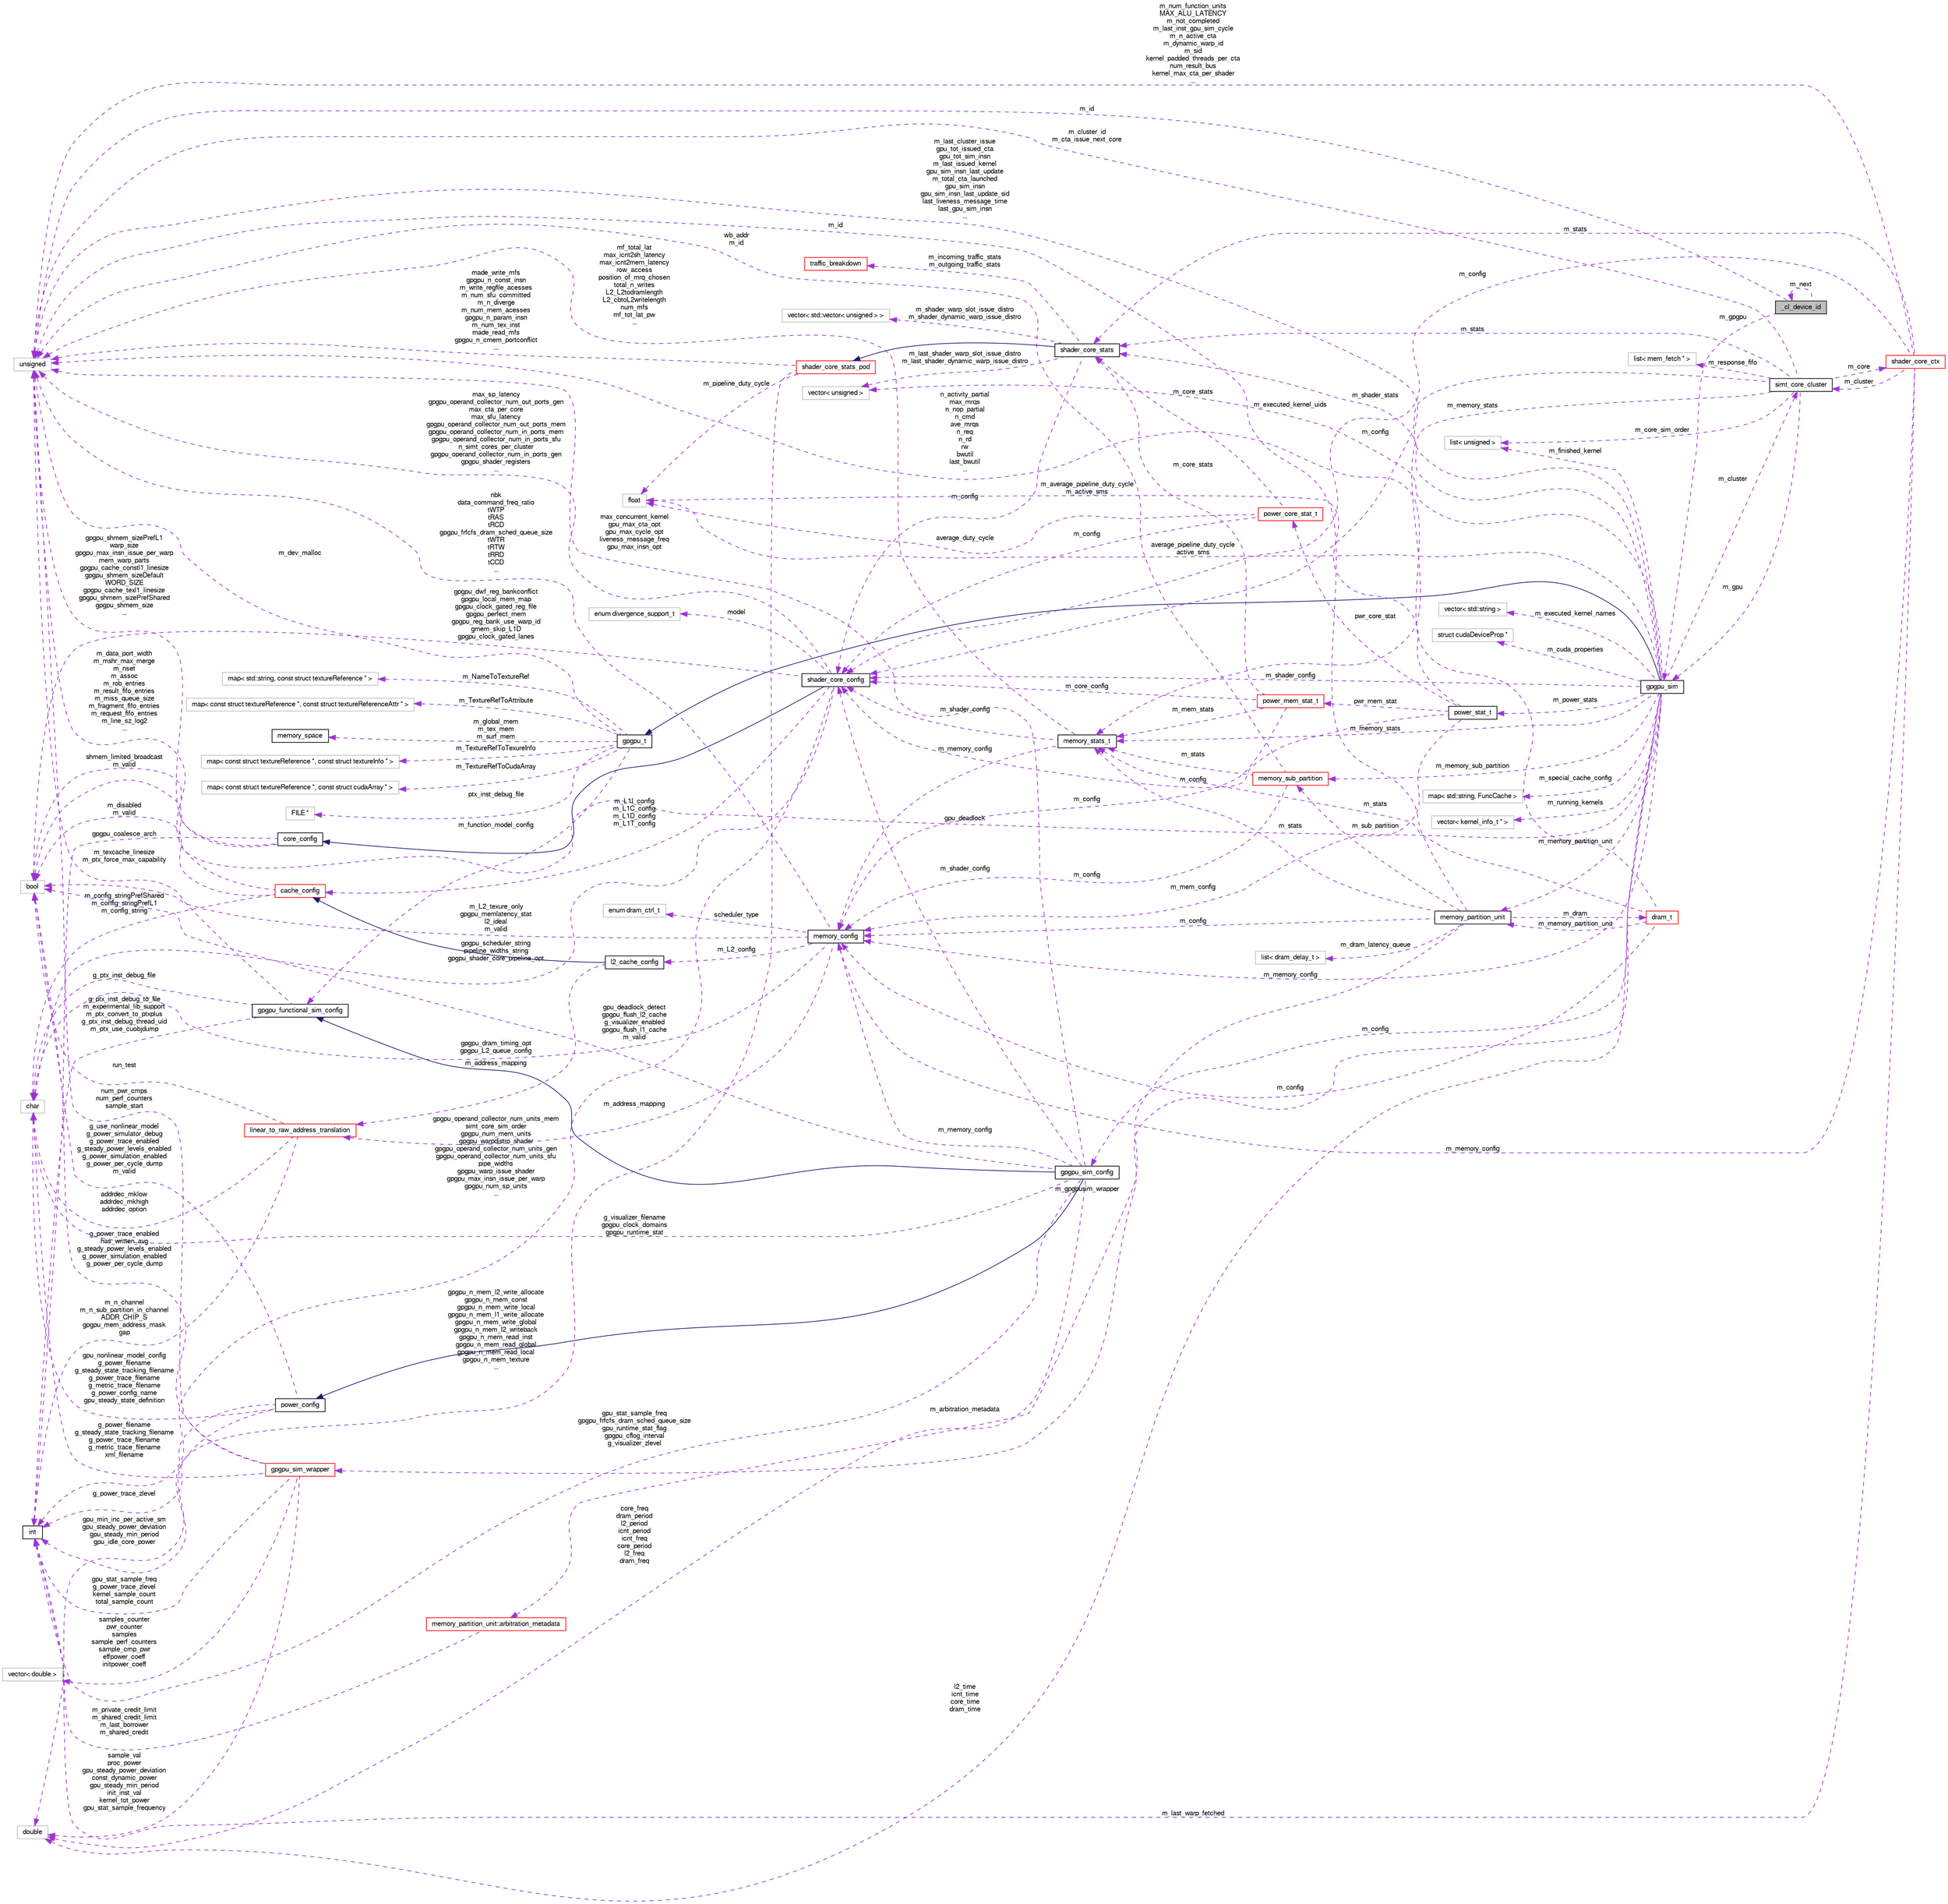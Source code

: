 digraph G
{
  bgcolor="transparent";
  edge [fontname="FreeSans",fontsize="10",labelfontname="FreeSans",labelfontsize="10"];
  node [fontname="FreeSans",fontsize="10",shape=record];
  rankdir=LR;
  Node1 [label="_cl_device_id",height=0.2,width=0.4,color="black", fillcolor="grey75", style="filled" fontcolor="black"];
  Node2 -> Node1 [dir=back,color="darkorchid3",fontsize="10",style="dashed",label="m_gpgpu",fontname="FreeSans"];
  Node2 [label="gpgpu_sim",height=0.2,width=0.4,color="black",URL="$classgpgpu__sim.html"];
  Node3 -> Node2 [dir=back,color="midnightblue",fontsize="10",style="solid",fontname="FreeSans"];
  Node3 [label="gpgpu_t",height=0.2,width=0.4,color="black",URL="$classgpgpu__t.html"];
  Node4 -> Node3 [dir=back,color="darkorchid3",fontsize="10",style="dashed",label="m_TextureRefToTexureInfo",fontname="FreeSans"];
  Node4 [label="map\< const struct textureReference *, const struct textureInfo * \>",height=0.2,width=0.4,color="grey75"];
  Node5 -> Node3 [dir=back,color="darkorchid3",fontsize="10",style="dashed",label="m_TextureRefToCudaArray",fontname="FreeSans"];
  Node5 [label="map\< const struct textureReference *, const struct cudaArray * \>",height=0.2,width=0.4,color="grey75"];
  Node6 -> Node3 [dir=back,color="darkorchid3",fontsize="10",style="dashed",label="ptx_inst_debug_file",fontname="FreeSans"];
  Node6 [label="FILE *",height=0.2,width=0.4,color="grey75"];
  Node7 -> Node3 [dir=back,color="darkorchid3",fontsize="10",style="dashed",label="m_NameToTextureRef",fontname="FreeSans"];
  Node7 [label="map\< std::string, const struct textureReference * \>",height=0.2,width=0.4,color="grey75"];
  Node8 -> Node3 [dir=back,color="darkorchid3",fontsize="10",style="dashed",label="m_TextureRefToAttribute",fontname="FreeSans"];
  Node8 [label="map\< const struct textureReference *, const struct textureReferenceAttr * \>",height=0.2,width=0.4,color="grey75"];
  Node9 -> Node3 [dir=back,color="darkorchid3",fontsize="10",style="dashed",label="m_dev_malloc",fontname="FreeSans"];
  Node9 [label="unsigned",height=0.2,width=0.4,color="grey75"];
  Node10 -> Node3 [dir=back,color="darkorchid3",fontsize="10",style="dashed",label="m_global_mem\nm_tex_mem\nm_surf_mem",fontname="FreeSans"];
  Node10 [label="memory_space",height=0.2,width=0.4,color="black",URL="$classmemory__space.html"];
  Node11 -> Node3 [dir=back,color="darkorchid3",fontsize="10",style="dashed",label="m_function_model_config",fontname="FreeSans"];
  Node11 [label="gpgpu_functional_sim_config",height=0.2,width=0.4,color="black",URL="$classgpgpu__functional__sim__config.html"];
  Node12 -> Node11 [dir=back,color="darkorchid3",fontsize="10",style="dashed",label="g_ptx_inst_debug_file",fontname="FreeSans"];
  Node12 [label="char",height=0.2,width=0.4,color="grey75"];
  Node13 -> Node11 [dir=back,color="darkorchid3",fontsize="10",style="dashed",label="g_ptx_inst_debug_to_file\nm_experimental_lib_support\nm_ptx_convert_to_ptxplus\ng_ptx_inst_debug_thread_uid\nm_ptx_use_cuobjdump",fontname="FreeSans"];
  Node13 [label="int",height=0.2,width=0.4,color="black",URL="$classint.html"];
  Node9 -> Node11 [dir=back,color="darkorchid3",fontsize="10",style="dashed",label="m_texcache_linesize\nm_ptx_force_max_capability",fontname="FreeSans"];
  Node14 -> Node2 [dir=back,color="darkorchid3",fontsize="10",style="dashed",label="l2_time\nicnt_time\ncore_time\ndram_time",fontname="FreeSans"];
  Node14 [label="double",height=0.2,width=0.4,color="grey75"];
  Node15 -> Node2 [dir=back,color="darkorchid3",fontsize="10",style="dashed",label="m_shader_config",fontname="FreeSans"];
  Node15 [label="shader_core_config",height=0.2,width=0.4,color="black",URL="$structshader__core__config.html"];
  Node16 -> Node15 [dir=back,color="midnightblue",fontsize="10",style="solid",fontname="FreeSans"];
  Node16 [label="core_config",height=0.2,width=0.4,color="black",URL="$structcore__config.html"];
  Node13 -> Node16 [dir=back,color="darkorchid3",fontsize="10",style="dashed",label="gpgpu_coalesce_arch",fontname="FreeSans"];
  Node17 -> Node16 [dir=back,color="darkorchid3",fontsize="10",style="dashed",label="shmem_limited_broadcast\nm_valid",fontname="FreeSans"];
  Node17 [label="bool",height=0.2,width=0.4,color="grey75"];
  Node9 -> Node16 [dir=back,color="darkorchid3",fontsize="10",style="dashed",label="gpgpu_shmem_sizePrefL1\nwarp_size\ngpgpu_max_insn_issue_per_warp\nmem_warp_parts\ngpgpu_cache_constl1_linesize\ngpgpu_shmem_sizeDefault\nWORD_SIZE\ngpgpu_cache_texl1_linesize\ngpgpu_shmem_sizePrefShared\ngpgpu_shmem_size\n...",fontname="FreeSans"];
  Node12 -> Node15 [dir=back,color="darkorchid3",fontsize="10",style="dashed",label="gpgpu_scheduler_string\npipeline_widths_string\ngpgpu_shader_core_pipeline_opt",fontname="FreeSans"];
  Node18 -> Node15 [dir=back,color="darkorchid3",fontsize="10",style="dashed",label="model",fontname="FreeSans"];
  Node18 [label="enum divergence_support_t",height=0.2,width=0.4,color="grey75"];
  Node13 -> Node15 [dir=back,color="darkorchid3",fontsize="10",style="dashed",label="gpgpu_operand_collector_num_units_mem\nsimt_core_sim_order\ngpgpu_num_mem_units\ngpgpu_warpdistro_shader\ngpgpu_operand_collector_num_units_gen\ngpgpu_operand_collector_num_units_sfu\npipe_widths\ngpgpu_warp_issue_shader\ngpgpu_max_insn_issue_per_warp\ngpgpu_num_sp_units\n...",fontname="FreeSans"];
  Node17 -> Node15 [dir=back,color="darkorchid3",fontsize="10",style="dashed",label="gpgpu_dwf_reg_bankconflict\ngpgpu_local_mem_map\ngpgpu_clock_gated_reg_file\ngpgpu_perfect_mem\ngpgpu_reg_bank_use_warp_id\ngmem_skip_L1D\ngpgpu_clock_gated_lanes",fontname="FreeSans"];
  Node19 -> Node15 [dir=back,color="darkorchid3",fontsize="10",style="dashed",label="m_L1I_config\nm_L1C_config\nm_L1D_config\nm_L1T_config",fontname="FreeSans"];
  Node19 [label="cache_config",height=0.2,width=0.4,color="red",URL="$classcache__config.html"];
  Node12 -> Node19 [dir=back,color="darkorchid3",fontsize="10",style="dashed",label="m_config_stringPrefShared\nm_config_stringPrefL1\nm_config_string",fontname="FreeSans"];
  Node17 -> Node19 [dir=back,color="darkorchid3",fontsize="10",style="dashed",label="m_disabled\nm_valid",fontname="FreeSans"];
  Node9 -> Node19 [dir=back,color="darkorchid3",fontsize="10",style="dashed",label="m_data_port_width\nm_mshr_max_merge\nm_nset\nm_assoc\nm_rob_entries\nm_result_fifo_entries\nm_miss_queue_size\nm_fragment_fifo_entries\nm_request_fifo_entries\nm_line_sz_log2\n...",fontname="FreeSans"];
  Node9 -> Node15 [dir=back,color="darkorchid3",fontsize="10",style="dashed",label="max_sp_latency\ngpgpu_operand_collector_num_out_ports_gen\nmax_cta_per_core\nmax_sfu_latency\ngpgpu_operand_collector_num_out_ports_mem\ngpgpu_operand_collector_num_in_ports_mem\ngpgpu_operand_collector_num_in_ports_sfu\nn_simt_cores_per_cluster\ngpgpu_operand_collector_num_in_ports_gen\ngpgpu_shader_registers\n...",fontname="FreeSans"];
  Node20 -> Node2 [dir=back,color="darkorchid3",fontsize="10",style="dashed",label="m_cluster",fontname="FreeSans"];
  Node20 [label="simt_core_cluster",height=0.2,width=0.4,color="black",URL="$classsimt__core__cluster.html"];
  Node15 -> Node20 [dir=back,color="darkorchid3",fontsize="10",style="dashed",label="m_config",fontname="FreeSans"];
  Node21 -> Node20 [dir=back,color="darkorchid3",fontsize="10",style="dashed",label="m_stats",fontname="FreeSans"];
  Node21 [label="shader_core_stats",height=0.2,width=0.4,color="black",URL="$classshader__core__stats.html"];
  Node22 -> Node21 [dir=back,color="midnightblue",fontsize="10",style="solid",fontname="FreeSans"];
  Node22 [label="shader_core_stats_pod",height=0.2,width=0.4,color="red",URL="$structshader__core__stats__pod.html"];
  Node23 -> Node22 [dir=back,color="darkorchid3",fontsize="10",style="dashed",label="m_pipeline_duty_cycle",fontname="FreeSans"];
  Node23 [label="float",height=0.2,width=0.4,color="grey75"];
  Node13 -> Node22 [dir=back,color="darkorchid3",fontsize="10",style="dashed",label="gpgpu_n_mem_l2_write_allocate\ngpgpu_n_mem_const\ngpgpu_n_mem_write_local\ngpgpu_n_mem_l1_write_allocate\ngpgpu_n_mem_write_global\ngpgpu_n_mem_l2_writeback\ngpgpu_n_mem_read_inst\ngpgpu_n_mem_read_global\ngpgpu_n_mem_read_local\ngpgpu_n_mem_texture\n...",fontname="FreeSans"];
  Node9 -> Node22 [dir=back,color="darkorchid3",fontsize="10",style="dashed",label="made_write_mfs\ngpgpu_n_const_insn\nm_write_regfile_acesses\nm_num_sfu_committed\nm_n_diverge\nm_num_mem_acesses\ngpgpu_n_param_insn\nm_num_tex_inst\nmade_read_mfs\ngpgpu_n_cmem_portconflict\n...",fontname="FreeSans"];
  Node24 -> Node21 [dir=back,color="darkorchid3",fontsize="10",style="dashed",label="m_incoming_traffic_stats\nm_outgoing_traffic_stats",fontname="FreeSans"];
  Node24 [label="traffic_breakdown",height=0.2,width=0.4,color="red",URL="$classtraffic__breakdown.html"];
  Node15 -> Node21 [dir=back,color="darkorchid3",fontsize="10",style="dashed",label="m_config",fontname="FreeSans"];
  Node25 -> Node21 [dir=back,color="darkorchid3",fontsize="10",style="dashed",label="m_last_shader_warp_slot_issue_distro\nm_last_shader_dynamic_warp_issue_distro",fontname="FreeSans"];
  Node25 [label="vector\< unsigned \>",height=0.2,width=0.4,color="grey75"];
  Node26 -> Node21 [dir=back,color="darkorchid3",fontsize="10",style="dashed",label="m_shader_warp_slot_issue_distro\nm_shader_dynamic_warp_issue_distro",fontname="FreeSans"];
  Node26 [label="vector\< std::vector\< unsigned \> \>",height=0.2,width=0.4,color="grey75"];
  Node27 -> Node20 [dir=back,color="darkorchid3",fontsize="10",style="dashed",label="m_memory_stats",fontname="FreeSans"];
  Node27 [label="memory_stats_t",height=0.2,width=0.4,color="black",URL="$classmemory__stats__t.html"];
  Node15 -> Node27 [dir=back,color="darkorchid3",fontsize="10",style="dashed",label="m_shader_config",fontname="FreeSans"];
  Node28 -> Node27 [dir=back,color="darkorchid3",fontsize="10",style="dashed",label="m_memory_config",fontname="FreeSans"];
  Node28 [label="memory_config",height=0.2,width=0.4,color="black",URL="$structmemory__config.html"];
  Node29 -> Node28 [dir=back,color="darkorchid3",fontsize="10",style="dashed",label="scheduler_type",fontname="FreeSans"];
  Node29 [label="enum dram_ctrl_t",height=0.2,width=0.4,color="grey75"];
  Node12 -> Node28 [dir=back,color="darkorchid3",fontsize="10",style="dashed",label="gpgpu_dram_timing_opt\ngpgpu_L2_queue_config",fontname="FreeSans"];
  Node17 -> Node28 [dir=back,color="darkorchid3",fontsize="10",style="dashed",label="m_L2_texure_only\ngpgpu_memlatency_stat\nl2_ideal\nm_valid",fontname="FreeSans"];
  Node9 -> Node28 [dir=back,color="darkorchid3",fontsize="10",style="dashed",label="nbk\ndata_command_freq_ratio\ntWTP\ntRAS\ntRCD\ngpgpu_frfcfs_dram_sched_queue_size\ntWTR\ntRTW\ntRRD\ntCCD\n...",fontname="FreeSans"];
  Node30 -> Node28 [dir=back,color="darkorchid3",fontsize="10",style="dashed",label="m_address_mapping",fontname="FreeSans"];
  Node30 [label="linear_to_raw_address_translation",height=0.2,width=0.4,color="red",URL="$classlinear__to__raw__address__translation.html"];
  Node12 -> Node30 [dir=back,color="darkorchid3",fontsize="10",style="dashed",label="addrdec_mklow\naddrdec_mkhigh\naddrdec_option",fontname="FreeSans"];
  Node13 -> Node30 [dir=back,color="darkorchid3",fontsize="10",style="dashed",label="m_n_channel\nm_n_sub_partition_in_channel\nADDR_CHIP_S\ngpgpu_mem_address_mask\ngap",fontname="FreeSans"];
  Node17 -> Node30 [dir=back,color="darkorchid3",fontsize="10",style="dashed",label="run_test",fontname="FreeSans"];
  Node31 -> Node28 [dir=back,color="darkorchid3",fontsize="10",style="dashed",label="m_L2_config",fontname="FreeSans"];
  Node31 [label="l2_cache_config",height=0.2,width=0.4,color="black",URL="$classl2__cache__config.html"];
  Node19 -> Node31 [dir=back,color="midnightblue",fontsize="10",style="solid",fontname="FreeSans"];
  Node30 -> Node31 [dir=back,color="darkorchid3",fontsize="10",style="dashed",label="m_address_mapping",fontname="FreeSans"];
  Node9 -> Node27 [dir=back,color="darkorchid3",fontsize="10",style="dashed",label="mf_total_lat\nmax_icnt2sh_latency\nmax_icnt2mem_latency\nrow_access\nposition_of_mrq_chosen\ntotal_n_writes\nL2_L2todramlength\nL2_cbtoL2writelength\nnum_mfs\nmf_tot_lat_pw\n...",fontname="FreeSans"];
  Node32 -> Node20 [dir=back,color="darkorchid3",fontsize="10",style="dashed",label="m_core_sim_order",fontname="FreeSans"];
  Node32 [label="list\< unsigned \>",height=0.2,width=0.4,color="grey75"];
  Node2 -> Node20 [dir=back,color="darkorchid3",fontsize="10",style="dashed",label="m_gpu",fontname="FreeSans"];
  Node33 -> Node20 [dir=back,color="darkorchid3",fontsize="10",style="dashed",label="m_response_fifo",fontname="FreeSans"];
  Node33 [label="list\< mem_fetch * \>",height=0.2,width=0.4,color="grey75"];
  Node34 -> Node20 [dir=back,color="darkorchid3",fontsize="10",style="dashed",label="m_core",fontname="FreeSans"];
  Node34 [label="shader_core_ctx",height=0.2,width=0.4,color="red",URL="$classshader__core__ctx.html"];
  Node20 -> Node34 [dir=back,color="darkorchid3",fontsize="10",style="dashed",label="m_cluster",fontname="FreeSans"];
  Node15 -> Node34 [dir=back,color="darkorchid3",fontsize="10",style="dashed",label="m_config",fontname="FreeSans"];
  Node21 -> Node34 [dir=back,color="darkorchid3",fontsize="10",style="dashed",label="m_stats",fontname="FreeSans"];
  Node28 -> Node34 [dir=back,color="darkorchid3",fontsize="10",style="dashed",label="m_memory_config",fontname="FreeSans"];
  Node13 -> Node34 [dir=back,color="darkorchid3",fontsize="10",style="dashed",label="m_last_warp_fetched",fontname="FreeSans"];
  Node9 -> Node34 [dir=back,color="darkorchid3",fontsize="10",style="dashed",label="m_num_function_units\nMAX_ALU_LATENCY\nm_not_completed\nm_last_inst_gpu_sim_cycle\nm_n_active_cta\nm_dynamic_warp_id\nm_sid\nkernel_padded_threads_per_cta\nnum_result_bus\nkernel_max_cta_per_shader\n...",fontname="FreeSans"];
  Node9 -> Node20 [dir=back,color="darkorchid3",fontsize="10",style="dashed",label="m_cluster_id\nm_cta_issue_next_core",fontname="FreeSans"];
  Node25 -> Node2 [dir=back,color="darkorchid3",fontsize="10",style="dashed",label="m_executed_kernel_uids",fontname="FreeSans"];
  Node35 -> Node2 [dir=back,color="darkorchid3",fontsize="10",style="dashed",label="m_executed_kernel_names",fontname="FreeSans"];
  Node35 [label="vector\< std::string \>",height=0.2,width=0.4,color="grey75"];
  Node23 -> Node2 [dir=back,color="darkorchid3",fontsize="10",style="dashed",label="average_pipeline_duty_cycle\nactive_sms",fontname="FreeSans"];
  Node36 -> Node2 [dir=back,color="darkorchid3",fontsize="10",style="dashed",label="m_cuda_properties",fontname="FreeSans"];
  Node36 [label="struct cudaDeviceProp *",height=0.2,width=0.4,color="grey75"];
  Node21 -> Node2 [dir=back,color="darkorchid3",fontsize="10",style="dashed",label="m_shader_stats",fontname="FreeSans"];
  Node28 -> Node2 [dir=back,color="darkorchid3",fontsize="10",style="dashed",label="m_memory_config",fontname="FreeSans"];
  Node37 -> Node2 [dir=back,color="darkorchid3",fontsize="10",style="dashed",label="m_memory_partition_unit",fontname="FreeSans"];
  Node37 [label="memory_partition_unit",height=0.2,width=0.4,color="black",URL="$classmemory__partition__unit.html"];
  Node38 -> Node37 [dir=back,color="darkorchid3",fontsize="10",style="dashed",label="m_arbitration_metadata",fontname="FreeSans"];
  Node38 [label="memory_partition_unit::arbitration_metadata",height=0.2,width=0.4,color="red",URL="$classmemory__partition__unit_1_1arbitration__metadata.html"];
  Node13 -> Node38 [dir=back,color="darkorchid3",fontsize="10",style="dashed",label="m_private_credit_limit\nm_shared_credit_limit\nm_last_borrower\nm_shared_credit",fontname="FreeSans"];
  Node28 -> Node37 [dir=back,color="darkorchid3",fontsize="10",style="dashed",label="m_config",fontname="FreeSans"];
  Node27 -> Node37 [dir=back,color="darkorchid3",fontsize="10",style="dashed",label="m_stats",fontname="FreeSans"];
  Node39 -> Node37 [dir=back,color="darkorchid3",fontsize="10",style="dashed",label="m_dram",fontname="FreeSans"];
  Node39 [label="dram_t",height=0.2,width=0.4,color="red",URL="$classdram__t.html"];
  Node28 -> Node39 [dir=back,color="darkorchid3",fontsize="10",style="dashed",label="m_config",fontname="FreeSans"];
  Node37 -> Node39 [dir=back,color="darkorchid3",fontsize="10",style="dashed",label="m_memory_partition_unit",fontname="FreeSans"];
  Node27 -> Node39 [dir=back,color="darkorchid3",fontsize="10",style="dashed",label="m_stats",fontname="FreeSans"];
  Node9 -> Node39 [dir=back,color="darkorchid3",fontsize="10",style="dashed",label="n_activity_partial\nmax_mrqs\nn_nop_partial\nn_cmd\nave_mrqs\nn_req\nn_rd\nrw\nbwutil\nlast_bwutil\n...",fontname="FreeSans"];
  Node9 -> Node37 [dir=back,color="darkorchid3",fontsize="10",style="dashed",label="m_id",fontname="FreeSans"];
  Node40 -> Node37 [dir=back,color="darkorchid3",fontsize="10",style="dashed",label="m_dram_latency_queue",fontname="FreeSans"];
  Node40 [label="list\< dram_delay_t \>",height=0.2,width=0.4,color="grey75"];
  Node41 -> Node37 [dir=back,color="darkorchid3",fontsize="10",style="dashed",label="m_sub_partition",fontname="FreeSans"];
  Node41 [label="memory_sub_partition",height=0.2,width=0.4,color="red",URL="$classmemory__sub__partition.html"];
  Node28 -> Node41 [dir=back,color="darkorchid3",fontsize="10",style="dashed",label="m_config",fontname="FreeSans"];
  Node27 -> Node41 [dir=back,color="darkorchid3",fontsize="10",style="dashed",label="m_stats",fontname="FreeSans"];
  Node9 -> Node41 [dir=back,color="darkorchid3",fontsize="10",style="dashed",label="wb_addr\nm_id",fontname="FreeSans"];
  Node42 -> Node2 [dir=back,color="darkorchid3",fontsize="10",style="dashed",label="m_power_stats",fontname="FreeSans"];
  Node42 [label="power_stat_t",height=0.2,width=0.4,color="black",URL="$classpower__stat__t.html"];
  Node43 -> Node42 [dir=back,color="darkorchid3",fontsize="10",style="dashed",label="pwr_core_stat",fontname="FreeSans"];
  Node43 [label="power_core_stat_t",height=0.2,width=0.4,color="red",URL="$classpower__core__stat__t.html"];
  Node15 -> Node43 [dir=back,color="darkorchid3",fontsize="10",style="dashed",label="m_config",fontname="FreeSans"];
  Node23 -> Node43 [dir=back,color="darkorchid3",fontsize="10",style="dashed",label="average_duty_cycle",fontname="FreeSans"];
  Node21 -> Node43 [dir=back,color="darkorchid3",fontsize="10",style="dashed",label="m_core_stats",fontname="FreeSans"];
  Node15 -> Node42 [dir=back,color="darkorchid3",fontsize="10",style="dashed",label="m_config",fontname="FreeSans"];
  Node23 -> Node42 [dir=back,color="darkorchid3",fontsize="10",style="dashed",label="m_average_pipeline_duty_cycle\nm_active_sms",fontname="FreeSans"];
  Node28 -> Node42 [dir=back,color="darkorchid3",fontsize="10",style="dashed",label="m_mem_config",fontname="FreeSans"];
  Node44 -> Node42 [dir=back,color="darkorchid3",fontsize="10",style="dashed",label="pwr_mem_stat",fontname="FreeSans"];
  Node44 [label="power_mem_stat_t",height=0.2,width=0.4,color="red",URL="$classpower__mem__stat__t.html"];
  Node15 -> Node44 [dir=back,color="darkorchid3",fontsize="10",style="dashed",label="m_core_config",fontname="FreeSans"];
  Node28 -> Node44 [dir=back,color="darkorchid3",fontsize="10",style="dashed",label="m_config",fontname="FreeSans"];
  Node21 -> Node44 [dir=back,color="darkorchid3",fontsize="10",style="dashed",label="m_core_stats",fontname="FreeSans"];
  Node27 -> Node44 [dir=back,color="darkorchid3",fontsize="10",style="dashed",label="m_mem_stats",fontname="FreeSans"];
  Node27 -> Node2 [dir=back,color="darkorchid3",fontsize="10",style="dashed",label="m_memory_stats",fontname="FreeSans"];
  Node17 -> Node2 [dir=back,color="darkorchid3",fontsize="10",style="dashed",label="gpu_deadlock",fontname="FreeSans"];
  Node32 -> Node2 [dir=back,color="darkorchid3",fontsize="10",style="dashed",label="m_finished_kernel",fontname="FreeSans"];
  Node45 -> Node2 [dir=back,color="darkorchid3",fontsize="10",style="dashed",label="m_config",fontname="FreeSans"];
  Node45 [label="gpgpu_sim_config",height=0.2,width=0.4,color="black",URL="$classgpgpu__sim__config.html"];
  Node46 -> Node45 [dir=back,color="midnightblue",fontsize="10",style="solid",fontname="FreeSans"];
  Node46 [label="power_config",height=0.2,width=0.4,color="black",URL="$structpower__config.html"];
  Node14 -> Node46 [dir=back,color="darkorchid3",fontsize="10",style="dashed",label="gpu_min_inc_per_active_sm\ngpu_steady_power_deviation\ngpu_steady_min_period\ngpu_idle_core_power",fontname="FreeSans"];
  Node12 -> Node46 [dir=back,color="darkorchid3",fontsize="10",style="dashed",label="gpu_nonlinear_model_config\ng_power_filename\ng_steady_state_tracking_filename\ng_power_trace_filename\ng_metric_trace_filename\ng_power_config_name\ngpu_steady_state_definition",fontname="FreeSans"];
  Node13 -> Node46 [dir=back,color="darkorchid3",fontsize="10",style="dashed",label="g_power_trace_zlevel",fontname="FreeSans"];
  Node17 -> Node46 [dir=back,color="darkorchid3",fontsize="10",style="dashed",label="g_use_nonlinear_model\ng_power_simulator_debug\ng_power_trace_enabled\ng_steady_power_levels_enabled\ng_power_simulation_enabled\ng_power_per_cycle_dump\nm_valid",fontname="FreeSans"];
  Node11 -> Node45 [dir=back,color="midnightblue",fontsize="10",style="solid",fontname="FreeSans"];
  Node14 -> Node45 [dir=back,color="darkorchid3",fontsize="10",style="dashed",label="core_freq\ndram_period\nl2_period\nicnt_period\nicnt_freq\ncore_period\nl2_freq\ndram_freq",fontname="FreeSans"];
  Node15 -> Node45 [dir=back,color="darkorchid3",fontsize="10",style="dashed",label="m_shader_config",fontname="FreeSans"];
  Node12 -> Node45 [dir=back,color="darkorchid3",fontsize="10",style="dashed",label="g_visualizer_filename\ngpgpu_clock_domains\ngpgpu_runtime_stat",fontname="FreeSans"];
  Node28 -> Node45 [dir=back,color="darkorchid3",fontsize="10",style="dashed",label="m_memory_config",fontname="FreeSans"];
  Node13 -> Node45 [dir=back,color="darkorchid3",fontsize="10",style="dashed",label="gpu_stat_sample_freq\ngpgpu_frfcfs_dram_sched_queue_size\ngpu_runtime_stat_flag\ngpgpu_cflog_interval\ng_visualizer_zlevel",fontname="FreeSans"];
  Node17 -> Node45 [dir=back,color="darkorchid3",fontsize="10",style="dashed",label="gpu_deadlock_detect\ngpgpu_flush_l2_cache\ng_visualizer_enabled\ngpgpu_flush_l1_cache\nm_valid",fontname="FreeSans"];
  Node9 -> Node45 [dir=back,color="darkorchid3",fontsize="10",style="dashed",label="max_concurrent_kernel\ngpu_max_cta_opt\ngpu_max_cycle_opt\nliveness_message_freq\ngpu_max_insn_opt",fontname="FreeSans"];
  Node9 -> Node2 [dir=back,color="darkorchid3",fontsize="10",style="dashed",label="m_last_cluster_issue\ngpu_tot_issued_cta\ngpu_tot_sim_insn\nm_last_issued_kernel\ngpu_sim_insn_last_update\nm_total_cta_launched\ngpu_sim_insn\ngpu_sim_insn_last_update_sid\nlast_liveness_message_time\nlast_gpu_sim_insn\n...",fontname="FreeSans"];
  Node47 -> Node2 [dir=back,color="darkorchid3",fontsize="10",style="dashed",label="m_special_cache_config",fontname="FreeSans"];
  Node47 [label="map\< std::string, FuncCache \>",height=0.2,width=0.4,color="grey75"];
  Node48 -> Node2 [dir=back,color="darkorchid3",fontsize="10",style="dashed",label="m_gpgpusim_wrapper",fontname="FreeSans"];
  Node48 [label="gpgpu_sim_wrapper",height=0.2,width=0.4,color="red",URL="$classgpgpu__sim__wrapper.html"];
  Node49 -> Node48 [dir=back,color="darkorchid3",fontsize="10",style="dashed",label="samples_counter\npwr_counter\nsamples\nsample_perf_counters\nsample_cmp_pwr\neffpower_coeff\ninitpower_coeff",fontname="FreeSans"];
  Node49 [label="vector\< double \>",height=0.2,width=0.4,color="grey75"];
  Node14 -> Node48 [dir=back,color="darkorchid3",fontsize="10",style="dashed",label="sample_val\nproc_power\ngpu_steady_power_deviation\nconst_dynamic_power\ngpu_steady_min_period\ninit_inst_val\nkernel_tot_power\ngpu_stat_sample_frequency",fontname="FreeSans"];
  Node12 -> Node48 [dir=back,color="darkorchid3",fontsize="10",style="dashed",label="g_power_filename\ng_steady_state_tracking_filename\ng_power_trace_filename\ng_metric_trace_filename\nxml_filename",fontname="FreeSans"];
  Node13 -> Node48 [dir=back,color="darkorchid3",fontsize="10",style="dashed",label="gpu_stat_sample_freq\ng_power_trace_zlevel\nkernel_sample_count\ntotal_sample_count",fontname="FreeSans"];
  Node17 -> Node48 [dir=back,color="darkorchid3",fontsize="10",style="dashed",label="g_power_trace_enabled\nhas_written_avg\ng_steady_power_levels_enabled\ng_power_simulation_enabled\ng_power_per_cycle_dump",fontname="FreeSans"];
  Node9 -> Node48 [dir=back,color="darkorchid3",fontsize="10",style="dashed",label="num_pwr_cmps\nnum_perf_counters\nsample_start",fontname="FreeSans"];
  Node50 -> Node2 [dir=back,color="darkorchid3",fontsize="10",style="dashed",label="m_running_kernels",fontname="FreeSans"];
  Node50 [label="vector\< kernel_info_t * \>",height=0.2,width=0.4,color="grey75"];
  Node41 -> Node2 [dir=back,color="darkorchid3",fontsize="10",style="dashed",label="m_memory_sub_partition",fontname="FreeSans"];
  Node1 -> Node1 [dir=back,color="darkorchid3",fontsize="10",style="dashed",label="m_next",fontname="FreeSans"];
  Node9 -> Node1 [dir=back,color="darkorchid3",fontsize="10",style="dashed",label="m_id",fontname="FreeSans"];
}
